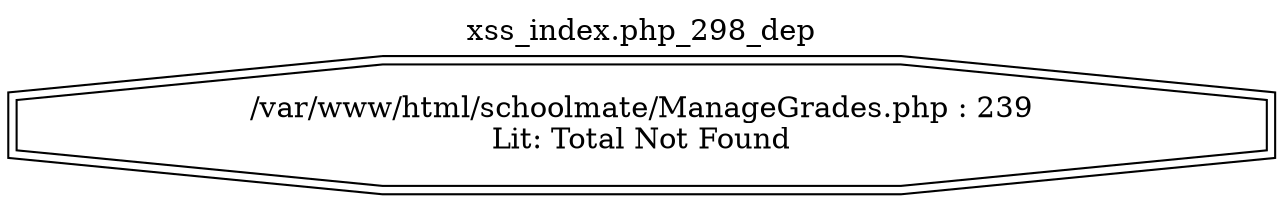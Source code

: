 digraph cfg {
  label="xss_index.php_298_dep";
  labelloc=t;
  n1 [shape=doubleoctagon, label="/var/www/html/schoolmate/ManageGrades.php : 239\nLit: Total Not Found\n"];
}
